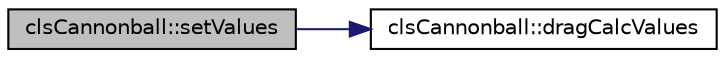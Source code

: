 digraph "clsCannonball::setValues"
{
  edge [fontname="Helvetica",fontsize="10",labelfontname="Helvetica",labelfontsize="10"];
  node [fontname="Helvetica",fontsize="10",shape=record];
  rankdir="LR";
  Node30 [label="clsCannonball::setValues",height=0.2,width=0.4,color="black", fillcolor="grey75", style="filled", fontcolor="black"];
  Node30 -> Node31 [color="midnightblue",fontsize="10",style="solid",fontname="Helvetica"];
  Node31 [label="clsCannonball::dragCalcValues",height=0.2,width=0.4,color="black", fillcolor="white", style="filled",URL="$d0/d89/a00071.html#a85ad782f497f1752035892cb7187211f"];
}
